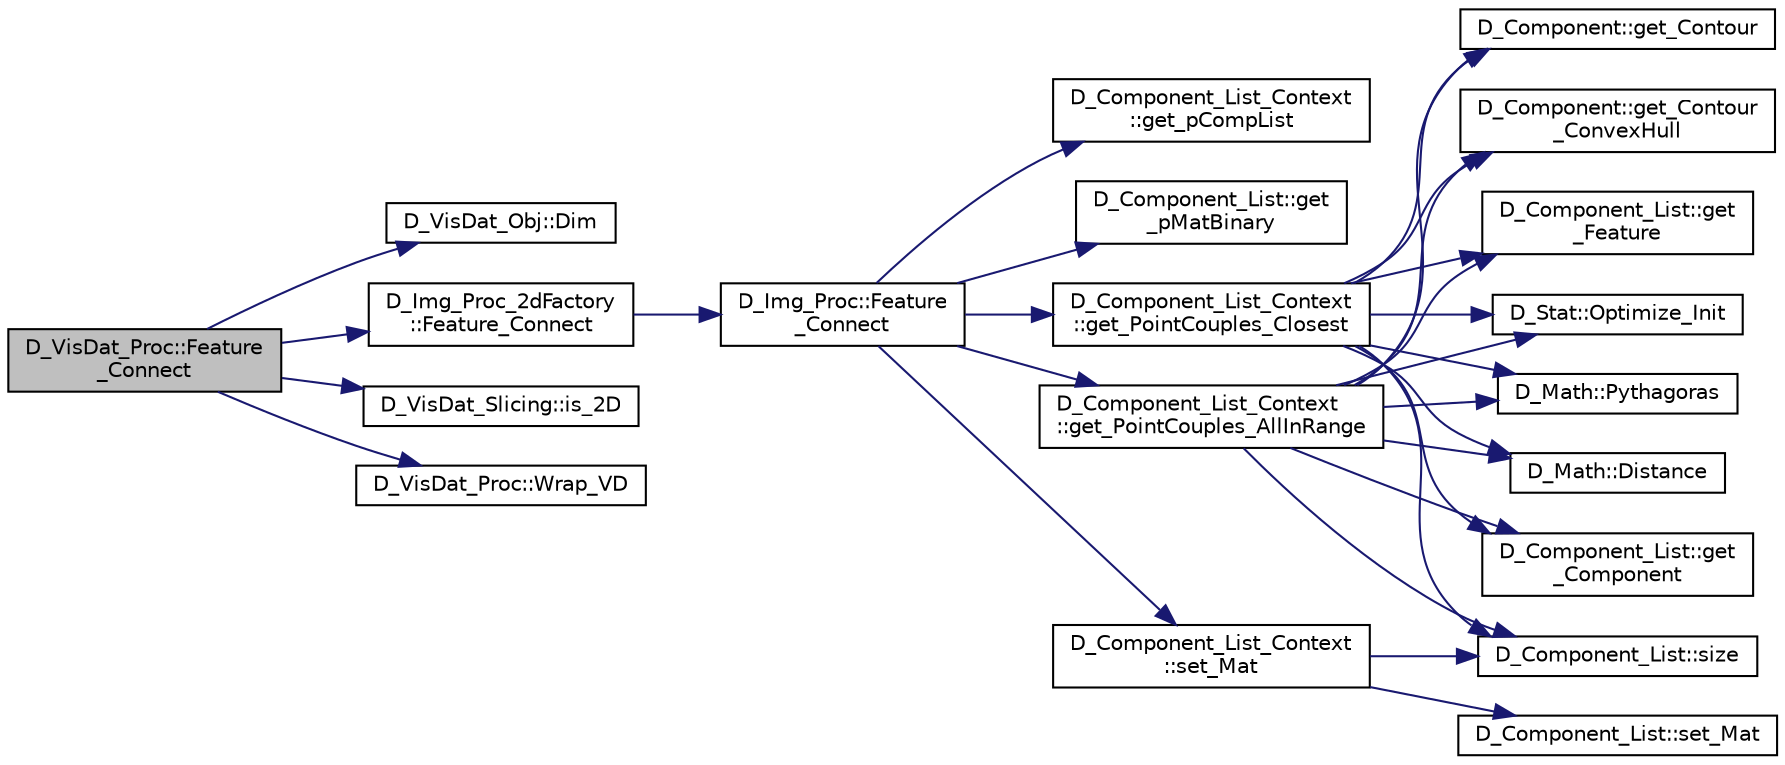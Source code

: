 digraph "D_VisDat_Proc::Feature_Connect"
{
 // LATEX_PDF_SIZE
  edge [fontname="Helvetica",fontsize="10",labelfontname="Helvetica",labelfontsize="10"];
  node [fontname="Helvetica",fontsize="10",shape=record];
  rankdir="LR";
  Node1 [label="D_VisDat_Proc::Feature\l_Connect",height=0.2,width=0.4,color="black", fillcolor="grey75", style="filled", fontcolor="black",tooltip=" "];
  Node1 -> Node2 [color="midnightblue",fontsize="10",style="solid"];
  Node2 [label="D_VisDat_Obj::Dim",height=0.2,width=0.4,color="black", fillcolor="white", style="filled",URL="$class_d___vis_dat___obj.html#a9b255993f402cca1b61ca82beae51b20",tooltip=" "];
  Node1 -> Node3 [color="midnightblue",fontsize="10",style="solid"];
  Node3 [label="D_Img_Proc_2dFactory\l::Feature_Connect",height=0.2,width=0.4,color="black", fillcolor="white", style="filled",URL="$class_d___img___proc__2d_factory.html#a4b56fc8f6b4f1e1ec13c178c4c54b686",tooltip=" "];
  Node3 -> Node4 [color="midnightblue",fontsize="10",style="solid"];
  Node4 [label="D_Img_Proc::Feature\l_Connect",height=0.2,width=0.4,color="black", fillcolor="white", style="filled",URL="$class_d___img___proc.html#a2fb3235491fe49b807b6ec3b3b296e58",tooltip=" "];
  Node4 -> Node5 [color="midnightblue",fontsize="10",style="solid"];
  Node5 [label="D_Component_List_Context\l::get_pCompList",height=0.2,width=0.4,color="black", fillcolor="white", style="filled",URL="$class_d___component___list___context.html#ae5363383c10e7cbb767d9bc0ef26f019",tooltip=" "];
  Node4 -> Node6 [color="midnightblue",fontsize="10",style="solid"];
  Node6 [label="D_Component_List::get\l_pMatBinary",height=0.2,width=0.4,color="black", fillcolor="white", style="filled",URL="$class_d___component___list.html#a92e89eac20d1e705f3b848110d8ebea3",tooltip=" "];
  Node4 -> Node7 [color="midnightblue",fontsize="10",style="solid"];
  Node7 [label="D_Component_List_Context\l::get_PointCouples_AllInRange",height=0.2,width=0.4,color="black", fillcolor="white", style="filled",URL="$class_d___component___list___context.html#aa2693a797d2a71aa8501356f415167f3",tooltip=" "];
  Node7 -> Node8 [color="midnightblue",fontsize="10",style="solid"];
  Node8 [label="D_Math::Distance",height=0.2,width=0.4,color="black", fillcolor="white", style="filled",URL="$class_d___math.html#ad0ba92bd6d2062cf8297b14054a6da6a",tooltip=" "];
  Node7 -> Node9 [color="midnightblue",fontsize="10",style="solid"];
  Node9 [label="D_Component_List::get\l_Component",height=0.2,width=0.4,color="black", fillcolor="white", style="filled",URL="$class_d___component___list.html#a3b4a2ca95e800d37848edb76c18dc9cc",tooltip=" "];
  Node7 -> Node10 [color="midnightblue",fontsize="10",style="solid"];
  Node10 [label="D_Component::get_Contour",height=0.2,width=0.4,color="black", fillcolor="white", style="filled",URL="$class_d___component.html#af4d590e6a8f8cffb349b2726ab69125a",tooltip=" "];
  Node7 -> Node11 [color="midnightblue",fontsize="10",style="solid"];
  Node11 [label="D_Component::get_Contour\l_ConvexHull",height=0.2,width=0.4,color="black", fillcolor="white", style="filled",URL="$class_d___component.html#af0ecbc4d02f46e7be83664896eeb4f87",tooltip=" "];
  Node7 -> Node12 [color="midnightblue",fontsize="10",style="solid"];
  Node12 [label="D_Component_List::get\l_Feature",height=0.2,width=0.4,color="black", fillcolor="white", style="filled",URL="$class_d___component___list.html#ac2d0aaf98eaa50836b2b4f9e3b7097f2",tooltip=" "];
  Node7 -> Node13 [color="midnightblue",fontsize="10",style="solid"];
  Node13 [label="D_Stat::Optimize_Init",height=0.2,width=0.4,color="black", fillcolor="white", style="filled",URL="$class_d___stat.html#aab9e0ac401ae70feb35acfaf42144e4e",tooltip=" "];
  Node7 -> Node14 [color="midnightblue",fontsize="10",style="solid"];
  Node14 [label="D_Math::Pythagoras",height=0.2,width=0.4,color="black", fillcolor="white", style="filled",URL="$class_d___math.html#ab371dcece8b3a078f250e0f9d2ff5cf5",tooltip=" "];
  Node7 -> Node15 [color="midnightblue",fontsize="10",style="solid"];
  Node15 [label="D_Component_List::size",height=0.2,width=0.4,color="black", fillcolor="white", style="filled",URL="$class_d___component___list.html#a39d1b2ce304399503e229f83e3f4e6f4",tooltip=" "];
  Node4 -> Node16 [color="midnightblue",fontsize="10",style="solid"];
  Node16 [label="D_Component_List_Context\l::get_PointCouples_Closest",height=0.2,width=0.4,color="black", fillcolor="white", style="filled",URL="$class_d___component___list___context.html#a80b1d0a6ca9b54f30ef65db5d8b75e2d",tooltip=" "];
  Node16 -> Node8 [color="midnightblue",fontsize="10",style="solid"];
  Node16 -> Node9 [color="midnightblue",fontsize="10",style="solid"];
  Node16 -> Node10 [color="midnightblue",fontsize="10",style="solid"];
  Node16 -> Node11 [color="midnightblue",fontsize="10",style="solid"];
  Node16 -> Node12 [color="midnightblue",fontsize="10",style="solid"];
  Node16 -> Node13 [color="midnightblue",fontsize="10",style="solid"];
  Node16 -> Node14 [color="midnightblue",fontsize="10",style="solid"];
  Node16 -> Node15 [color="midnightblue",fontsize="10",style="solid"];
  Node4 -> Node17 [color="midnightblue",fontsize="10",style="solid"];
  Node17 [label="D_Component_List_Context\l::set_Mat",height=0.2,width=0.4,color="black", fillcolor="white", style="filled",URL="$class_d___component___list___context.html#a4d54b3e813aa6cc5686cca65b7fed6ca",tooltip=" "];
  Node17 -> Node18 [color="midnightblue",fontsize="10",style="solid"];
  Node18 [label="D_Component_List::set_Mat",height=0.2,width=0.4,color="black", fillcolor="white", style="filled",URL="$class_d___component___list.html#ae6c31cc0df881423def2950e72306c29",tooltip=" "];
  Node17 -> Node15 [color="midnightblue",fontsize="10",style="solid"];
  Node1 -> Node19 [color="midnightblue",fontsize="10",style="solid"];
  Node19 [label="D_VisDat_Slicing::is_2D",height=0.2,width=0.4,color="black", fillcolor="white", style="filled",URL="$class_d___vis_dat___slicing.html#a6e5f7f2a4448f135c77a06e04f678974",tooltip=" "];
  Node1 -> Node20 [color="midnightblue",fontsize="10",style="solid"];
  Node20 [label="D_VisDat_Proc::Wrap_VD",height=0.2,width=0.4,color="black", fillcolor="white", style="filled",URL="$class_d___vis_dat___proc.html#a08a25f3f05db4e112c651456fd1ae7e5",tooltip=" "];
}
